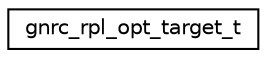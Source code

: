 digraph "Graphical Class Hierarchy"
{
 // LATEX_PDF_SIZE
  edge [fontname="Helvetica",fontsize="10",labelfontname="Helvetica",labelfontsize="10"];
  node [fontname="Helvetica",fontsize="10",shape=record];
  rankdir="LR";
  Node0 [label="gnrc_rpl_opt_target_t",height=0.2,width=0.4,color="black", fillcolor="white", style="filled",URL="$structgnrc__rpl__opt__target__t.html",tooltip="Target Option."];
}
